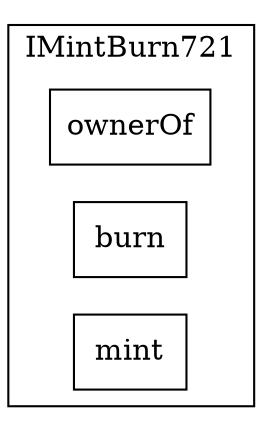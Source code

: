 strict digraph {
rankdir="LR"
node [shape=box]
subgraph cluster_21_IMintBurn721 {
label = "IMintBurn721"
"21_ownerOf" [label="ownerOf"]
"21_burn" [label="burn"]
"21_mint" [label="mint"]
}subgraph cluster_solidity {
label = "[Solidity]"
}
}